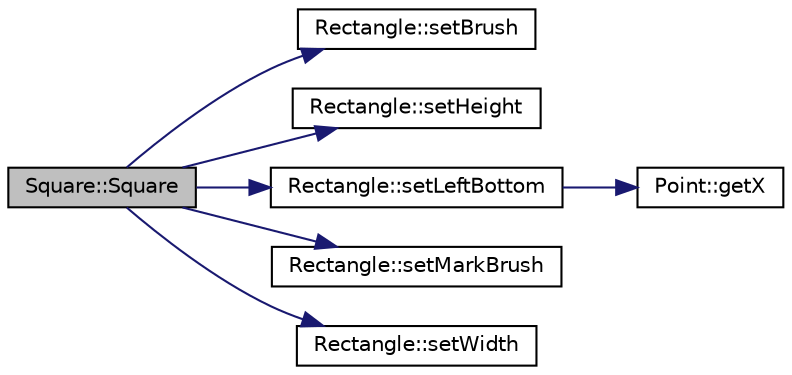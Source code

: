 digraph "Square::Square"
{
 // LATEX_PDF_SIZE
  bgcolor="transparent";
  edge [fontname="Helvetica",fontsize="10",labelfontname="Helvetica",labelfontsize="10"];
  node [fontname="Helvetica",fontsize="10",shape=record];
  rankdir="LR";
  Node1 [label="Square::Square",height=0.2,width=0.4,color="black", fillcolor="grey75", style="filled", fontcolor="black",tooltip=" "];
  Node1 -> Node2 [color="midnightblue",fontsize="10",style="solid",fontname="Helvetica"];
  Node2 [label="Rectangle::setBrush",height=0.2,width=0.4,color="black",URL="$de/d00/classRectangle.html#a53cffcd82f9e11f78939dda79c1e18ad",tooltip=" "];
  Node1 -> Node3 [color="midnightblue",fontsize="10",style="solid",fontname="Helvetica"];
  Node3 [label="Rectangle::setHeight",height=0.2,width=0.4,color="black",URL="$de/d00/classRectangle.html#abd898045fa9d76bf53726f7704eea159",tooltip=" "];
  Node1 -> Node4 [color="midnightblue",fontsize="10",style="solid",fontname="Helvetica"];
  Node4 [label="Rectangle::setLeftBottom",height=0.2,width=0.4,color="black",URL="$de/d00/classRectangle.html#a7ac21b881b056fb32578c76df8fcb160",tooltip=" "];
  Node4 -> Node5 [color="midnightblue",fontsize="10",style="solid",fontname="Helvetica"];
  Node5 [label="Point::getX",height=0.2,width=0.4,color="black",URL="$dc/d4f/classPoint.html#a29c44ec7c7279e02629645a06cdaf7d5",tooltip=" "];
  Node1 -> Node6 [color="midnightblue",fontsize="10",style="solid",fontname="Helvetica"];
  Node6 [label="Rectangle::setMarkBrush",height=0.2,width=0.4,color="black",URL="$de/d00/classRectangle.html#ac81a63de3072d6795a8df5c8b99b8425",tooltip=" "];
  Node1 -> Node7 [color="midnightblue",fontsize="10",style="solid",fontname="Helvetica"];
  Node7 [label="Rectangle::setWidth",height=0.2,width=0.4,color="black",URL="$de/d00/classRectangle.html#a36c66d15140984949c70a29198b0195c",tooltip=" "];
}
